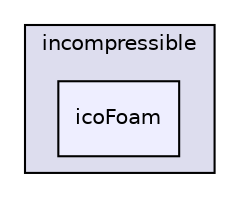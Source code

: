 digraph "applications/solvers/incompressible/icoFoam" {
  bgcolor=transparent;
  compound=true
  node [ fontsize="10", fontname="Helvetica"];
  edge [ labelfontsize="10", labelfontname="Helvetica"];
  subgraph clusterdir_2a80a7eee79ab677323c49fed47bf4a4 {
    graph [ bgcolor="#ddddee", pencolor="black", label="incompressible" fontname="Helvetica", fontsize="10", URL="dir_2a80a7eee79ab677323c49fed47bf4a4.html"]
  dir_3d750c9b126c5f578034b73d9637396c [shape=box, label="icoFoam", style="filled", fillcolor="#eeeeff", pencolor="black", URL="dir_3d750c9b126c5f578034b73d9637396c.html"];
  }
}
